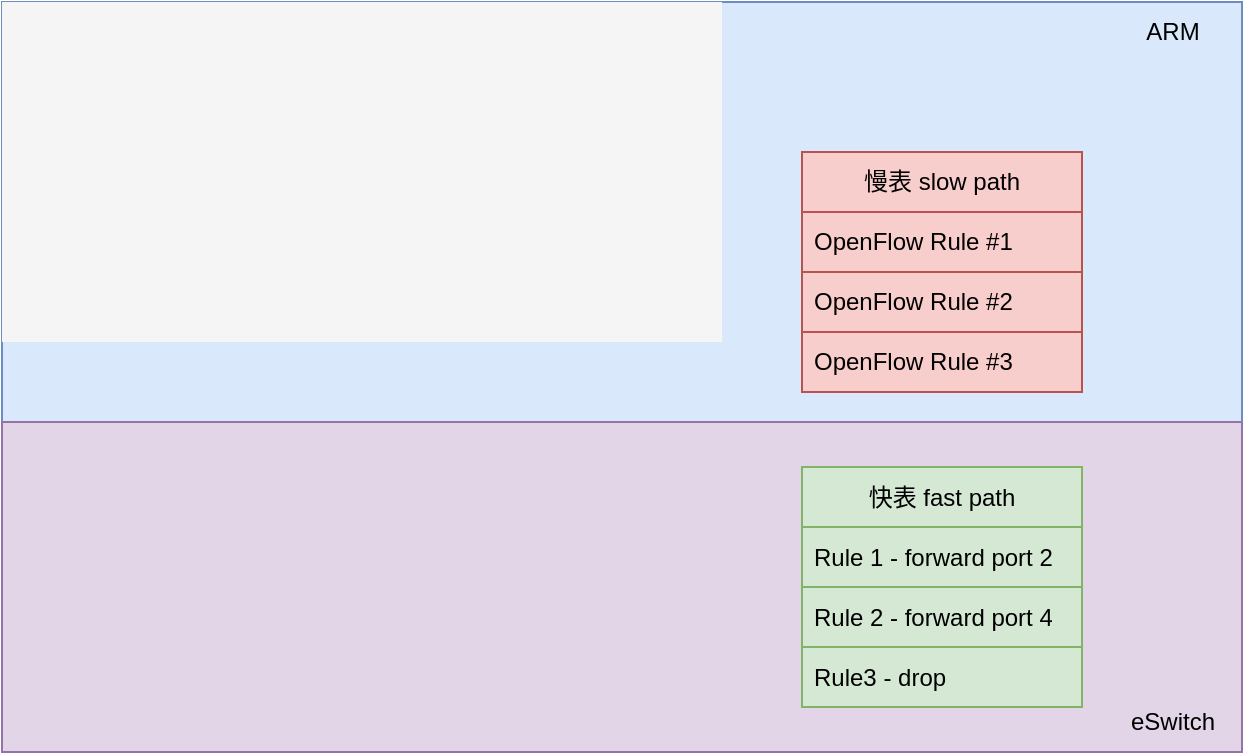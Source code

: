 <mxfile version="21.6.9" type="github">
  <diagram name="第 1 页" id="f-w1hROpVEtGUasfpLYD">
    <mxGraphModel dx="1379" dy="751" grid="1" gridSize="10" guides="1" tooltips="1" connect="1" arrows="1" fold="1" page="1" pageScale="1" pageWidth="827" pageHeight="1169" math="0" shadow="0">
      <root>
        <mxCell id="0" />
        <mxCell id="1" parent="0" />
        <mxCell id="GxHEq-_8IUy-u3DmbjPP-31" value="" style="rounded=0;whiteSpace=wrap;html=1;fillColor=#dae8fc;strokeColor=#6c8ebf;" vertex="1" parent="1">
          <mxGeometry x="90" y="220" width="620" height="210" as="geometry" />
        </mxCell>
        <mxCell id="GxHEq-_8IUy-u3DmbjPP-29" value="" style="rounded=0;whiteSpace=wrap;html=1;fillColor=#e1d5e7;strokeColor=#9673a6;" vertex="1" parent="1">
          <mxGeometry x="90" y="430" width="620" height="165" as="geometry" />
        </mxCell>
        <mxCell id="GxHEq-_8IUy-u3DmbjPP-19" value="快表 fast path" style="swimlane;fontStyle=0;childLayout=stackLayout;horizontal=1;startSize=30;horizontalStack=0;resizeParent=1;resizeParentMax=0;resizeLast=0;collapsible=1;marginBottom=0;whiteSpace=wrap;html=1;fillColor=#d5e8d4;strokeColor=#82b366;" vertex="1" parent="1">
          <mxGeometry x="490" y="452.5" width="140" height="120" as="geometry" />
        </mxCell>
        <mxCell id="GxHEq-_8IUy-u3DmbjPP-20" value="Rule 1 - forward port 2" style="text;align=left;verticalAlign=middle;spacingLeft=4;spacingRight=4;overflow=hidden;points=[[0,0.5],[1,0.5]];portConstraint=eastwest;rotatable=0;whiteSpace=wrap;html=1;fillColor=#d5e8d4;strokeColor=#82b366;" vertex="1" parent="GxHEq-_8IUy-u3DmbjPP-19">
          <mxGeometry y="30" width="140" height="30" as="geometry" />
        </mxCell>
        <mxCell id="GxHEq-_8IUy-u3DmbjPP-21" value="Rule 2 - forward port 4" style="text;strokeColor=#82b366;fillColor=#d5e8d4;align=left;verticalAlign=middle;spacingLeft=4;spacingRight=4;overflow=hidden;points=[[0,0.5],[1,0.5]];portConstraint=eastwest;rotatable=0;whiteSpace=wrap;html=1;" vertex="1" parent="GxHEq-_8IUy-u3DmbjPP-19">
          <mxGeometry y="60" width="140" height="30" as="geometry" />
        </mxCell>
        <mxCell id="GxHEq-_8IUy-u3DmbjPP-22" value="Rule3 - drop&amp;nbsp;" style="text;strokeColor=#82b366;fillColor=#d5e8d4;align=left;verticalAlign=middle;spacingLeft=4;spacingRight=4;overflow=hidden;points=[[0,0.5],[1,0.5]];portConstraint=eastwest;rotatable=0;whiteSpace=wrap;html=1;" vertex="1" parent="GxHEq-_8IUy-u3DmbjPP-19">
          <mxGeometry y="90" width="140" height="30" as="geometry" />
        </mxCell>
        <mxCell id="GxHEq-_8IUy-u3DmbjPP-23" value="慢表 slow path" style="swimlane;fontStyle=0;childLayout=stackLayout;horizontal=1;startSize=30;horizontalStack=0;resizeParent=1;resizeParentMax=0;resizeLast=0;collapsible=1;marginBottom=0;whiteSpace=wrap;html=1;fillColor=#f8cecc;strokeColor=#b85450;" vertex="1" parent="1">
          <mxGeometry x="490" y="295" width="140" height="120" as="geometry" />
        </mxCell>
        <mxCell id="GxHEq-_8IUy-u3DmbjPP-24" value="OpenFlow Rule #1" style="text;strokeColor=#b85450;fillColor=#f8cecc;align=left;verticalAlign=middle;spacingLeft=4;spacingRight=4;overflow=hidden;points=[[0,0.5],[1,0.5]];portConstraint=eastwest;rotatable=0;whiteSpace=wrap;html=1;" vertex="1" parent="GxHEq-_8IUy-u3DmbjPP-23">
          <mxGeometry y="30" width="140" height="30" as="geometry" />
        </mxCell>
        <mxCell id="GxHEq-_8IUy-u3DmbjPP-25" value="OpenFlow Rule #2" style="text;strokeColor=#b85450;fillColor=#f8cecc;align=left;verticalAlign=middle;spacingLeft=4;spacingRight=4;overflow=hidden;points=[[0,0.5],[1,0.5]];portConstraint=eastwest;rotatable=0;whiteSpace=wrap;html=1;" vertex="1" parent="GxHEq-_8IUy-u3DmbjPP-23">
          <mxGeometry y="60" width="140" height="30" as="geometry" />
        </mxCell>
        <mxCell id="GxHEq-_8IUy-u3DmbjPP-26" value="OpenFlow Rule #3" style="text;strokeColor=#b85450;fillColor=#f8cecc;align=left;verticalAlign=middle;spacingLeft=4;spacingRight=4;overflow=hidden;points=[[0,0.5],[1,0.5]];portConstraint=eastwest;rotatable=0;whiteSpace=wrap;html=1;" vertex="1" parent="GxHEq-_8IUy-u3DmbjPP-23">
          <mxGeometry y="90" width="140" height="30" as="geometry" />
        </mxCell>
        <mxCell id="GxHEq-_8IUy-u3DmbjPP-30" value="eSwitch" style="text;html=1;align=center;verticalAlign=middle;resizable=0;points=[];autosize=1;strokeColor=none;fillColor=none;" vertex="1" parent="1">
          <mxGeometry x="640" y="565" width="70" height="30" as="geometry" />
        </mxCell>
        <mxCell id="GxHEq-_8IUy-u3DmbjPP-33" value="" style="rounded=0;whiteSpace=wrap;html=1;fillColor=#f5f5f5;fontColor=#333333;strokeColor=none;" vertex="1" parent="1">
          <mxGeometry x="90" y="220" width="360" height="170" as="geometry" />
        </mxCell>
        <mxCell id="GxHEq-_8IUy-u3DmbjPP-34" value="ARM" style="text;html=1;align=center;verticalAlign=middle;resizable=0;points=[];autosize=1;strokeColor=none;fillColor=none;" vertex="1" parent="1">
          <mxGeometry x="650" y="220" width="50" height="30" as="geometry" />
        </mxCell>
      </root>
    </mxGraphModel>
  </diagram>
</mxfile>
